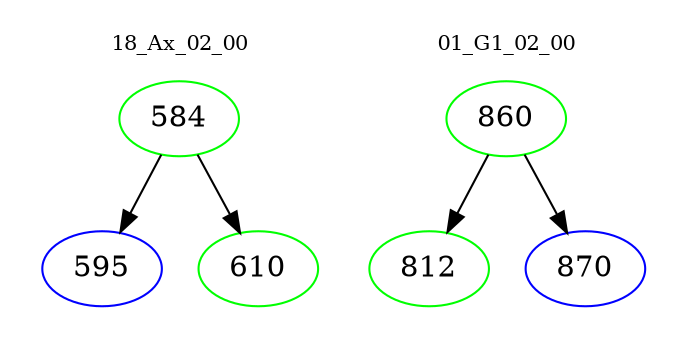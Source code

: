digraph{
subgraph cluster_0 {
color = white
label = "18_Ax_02_00";
fontsize=10;
T0_584 [label="584", color="green"]
T0_584 -> T0_595 [color="black"]
T0_595 [label="595", color="blue"]
T0_584 -> T0_610 [color="black"]
T0_610 [label="610", color="green"]
}
subgraph cluster_1 {
color = white
label = "01_G1_02_00";
fontsize=10;
T1_860 [label="860", color="green"]
T1_860 -> T1_812 [color="black"]
T1_812 [label="812", color="green"]
T1_860 -> T1_870 [color="black"]
T1_870 [label="870", color="blue"]
}
}
